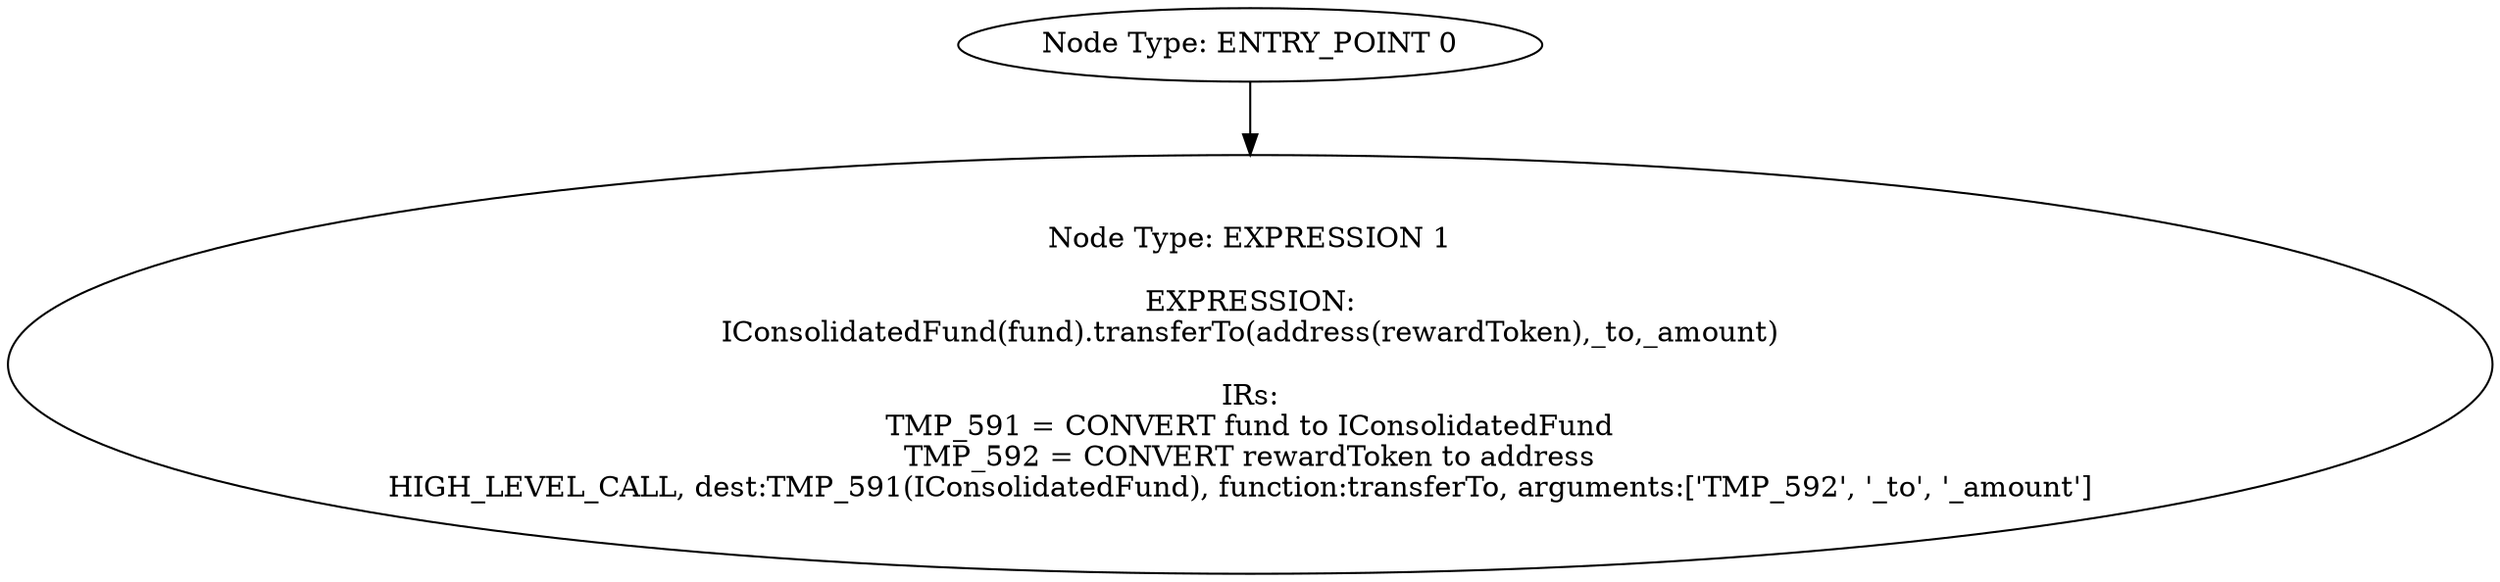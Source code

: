 digraph{
0[label="Node Type: ENTRY_POINT 0
"];
0->1;
1[label="Node Type: EXPRESSION 1

EXPRESSION:
IConsolidatedFund(fund).transferTo(address(rewardToken),_to,_amount)

IRs:
TMP_591 = CONVERT fund to IConsolidatedFund
TMP_592 = CONVERT rewardToken to address
HIGH_LEVEL_CALL, dest:TMP_591(IConsolidatedFund), function:transferTo, arguments:['TMP_592', '_to', '_amount']  "];
}
